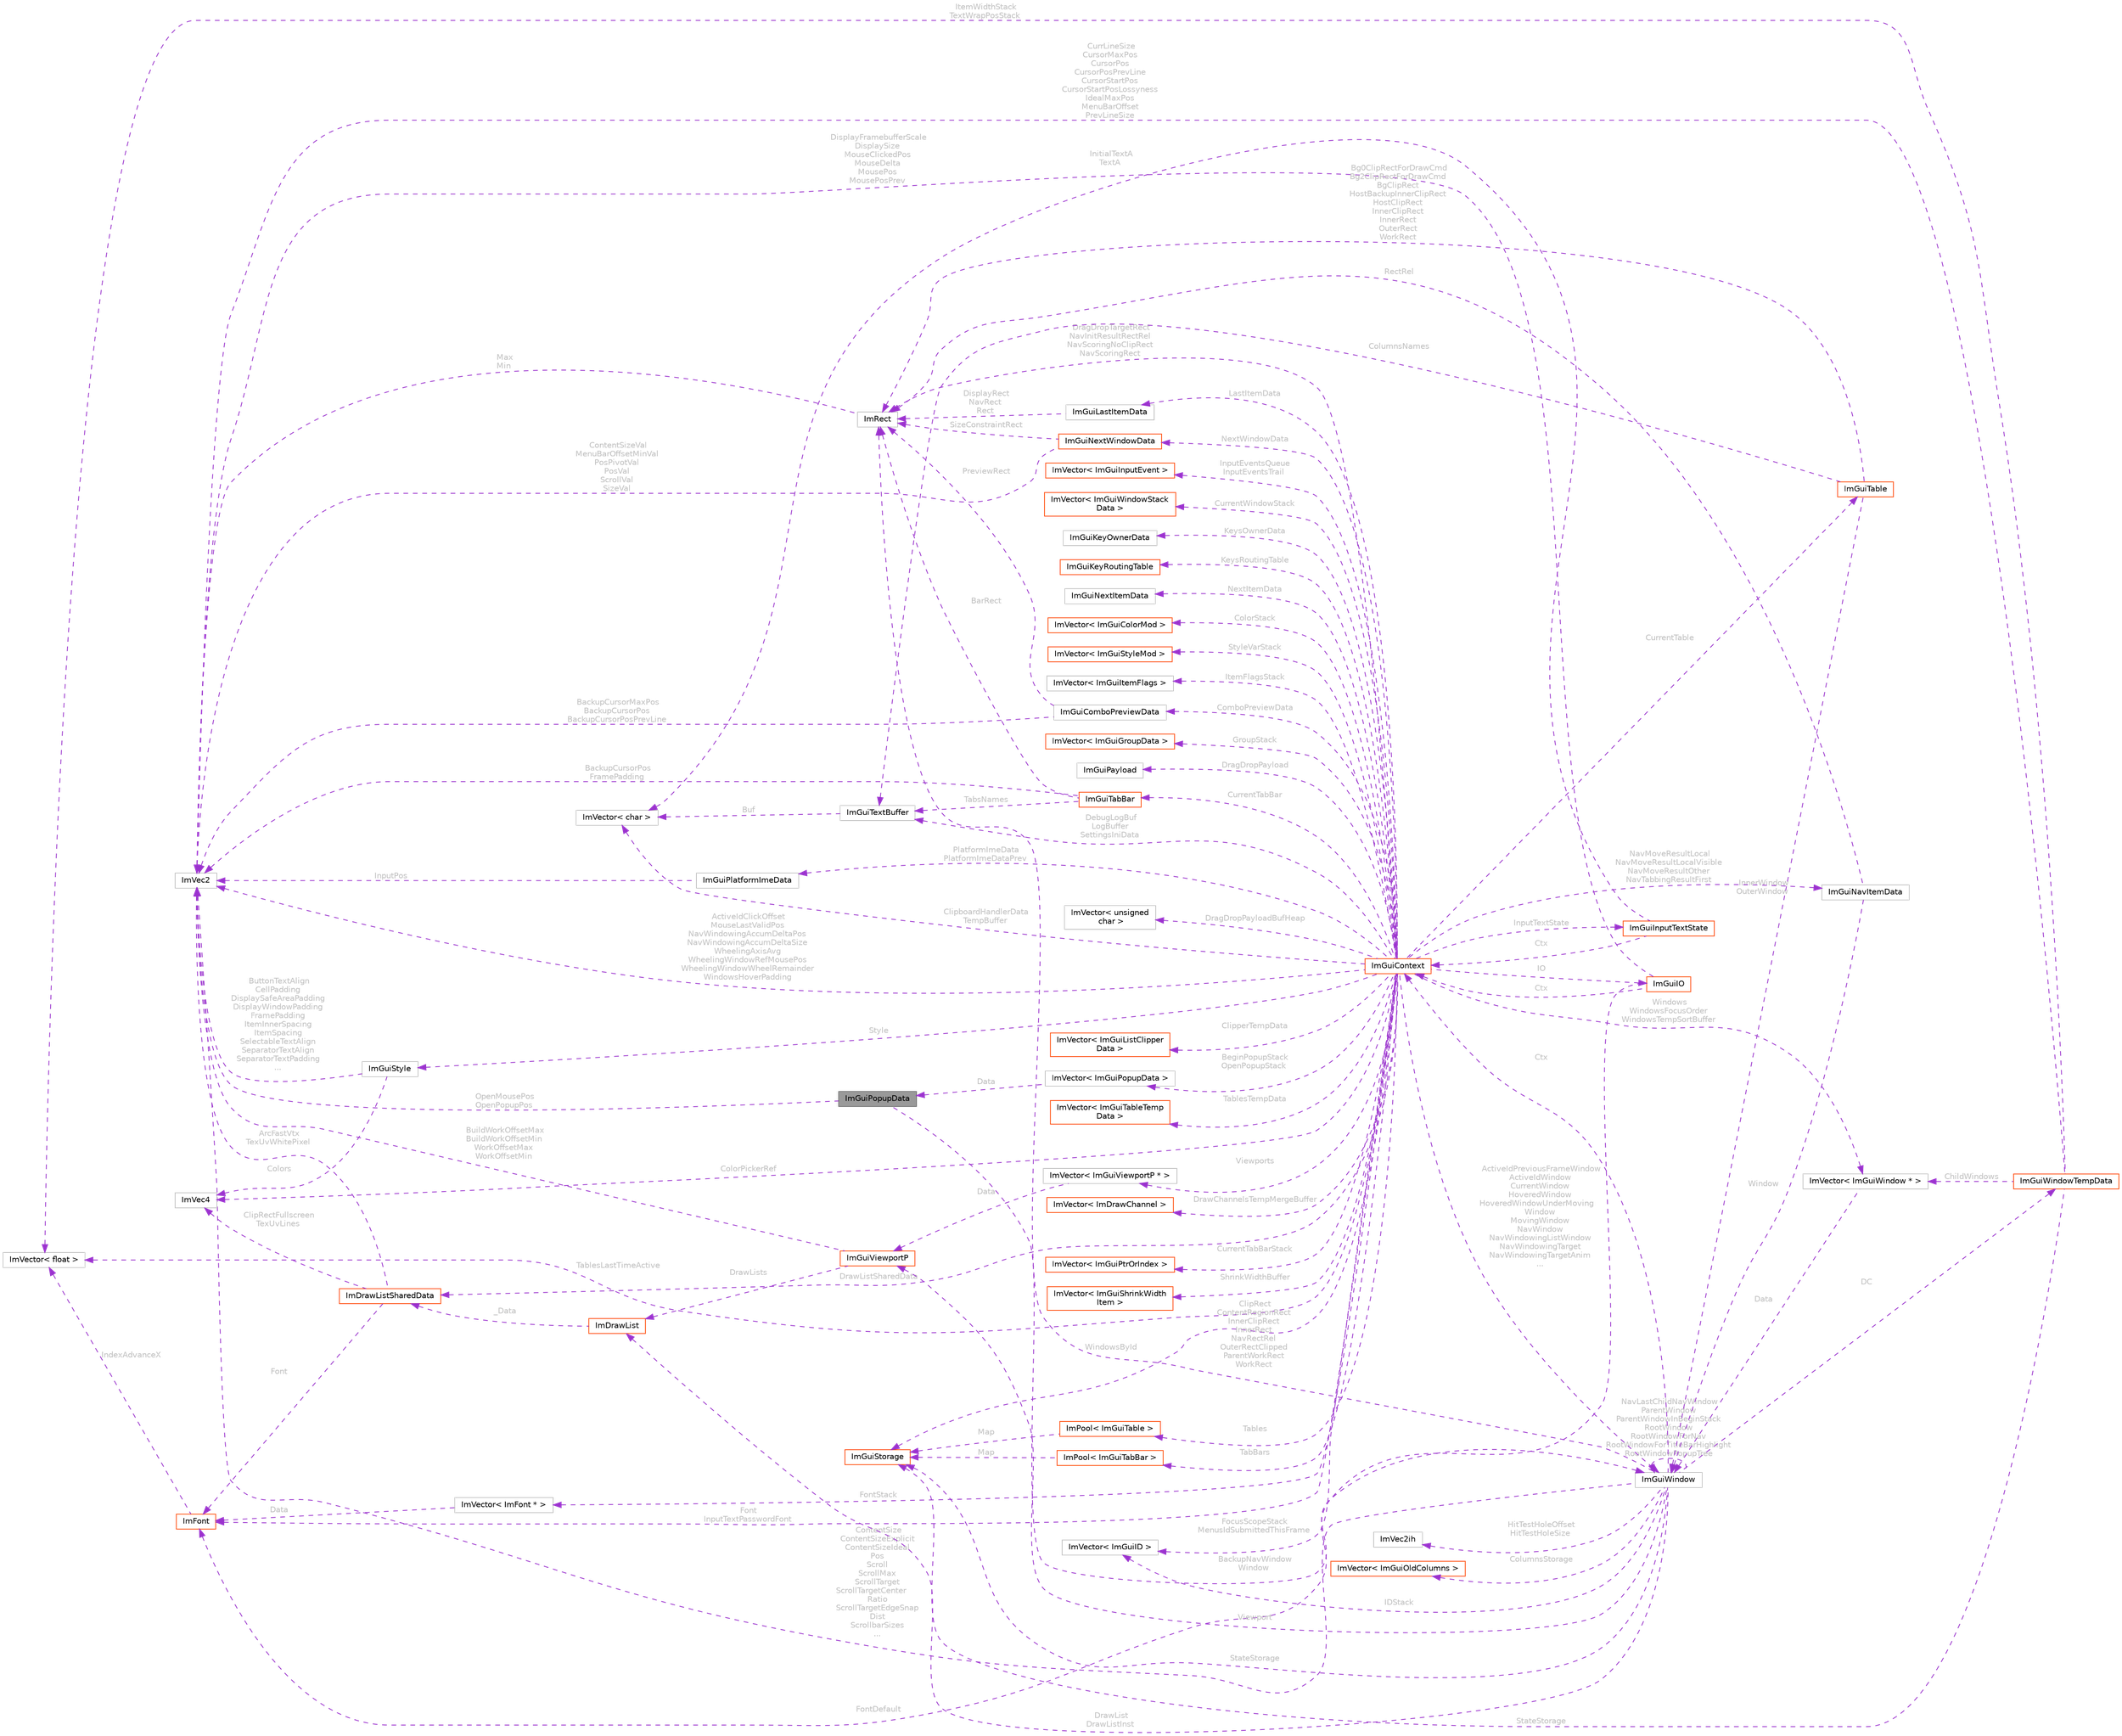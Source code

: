digraph "ImGuiPopupData"
{
 // LATEX_PDF_SIZE
  bgcolor="transparent";
  edge [fontname=Helvetica,fontsize=10,labelfontname=Helvetica,labelfontsize=10];
  node [fontname=Helvetica,fontsize=10,shape=box,height=0.2,width=0.4];
  rankdir="LR";
  Node1 [id="Node000001",label="ImGuiPopupData",height=0.2,width=0.4,color="gray40", fillcolor="grey60", style="filled", fontcolor="black",tooltip=" "];
  Node2 -> Node1 [id="edge1_Node000001_Node000002",dir="back",color="darkorchid3",style="dashed",tooltip=" ",label=" BackupNavWindow\nWindow",fontcolor="grey" ];
  Node2 [id="Node000002",label="ImGuiWindow",height=0.2,width=0.4,color="grey75", fillcolor="white", style="filled",URL="$struct_im_gui_window.html",tooltip=" "];
  Node3 -> Node2 [id="edge2_Node000002_Node000003",dir="back",color="darkorchid3",style="dashed",tooltip=" ",label=" Ctx",fontcolor="grey" ];
  Node3 [id="Node000003",label="ImGuiContext",height=0.2,width=0.4,color="orangered", fillcolor="white", style="filled",URL="$struct_im_gui_context.html",tooltip=" "];
  Node4 -> Node3 [id="edge3_Node000003_Node000004",dir="back",color="darkorchid3",style="dashed",tooltip=" ",label=" IO",fontcolor="grey" ];
  Node4 [id="Node000004",label="ImGuiIO",height=0.2,width=0.4,color="orangered", fillcolor="white", style="filled",URL="$struct_im_gui_i_o.html",tooltip=" "];
  Node5 -> Node4 [id="edge4_Node000004_Node000005",dir="back",color="darkorchid3",style="dashed",tooltip=" ",label=" DisplayFramebufferScale\nDisplaySize\nMouseClickedPos\nMouseDelta\nMousePos\nMousePosPrev",fontcolor="grey" ];
  Node5 [id="Node000005",label="ImVec2",height=0.2,width=0.4,color="grey75", fillcolor="white", style="filled",URL="$struct_im_vec2.html",tooltip=" "];
  Node8 -> Node4 [id="edge5_Node000004_Node000008",dir="back",color="darkorchid3",style="dashed",tooltip=" ",label=" FontDefault",fontcolor="grey" ];
  Node8 [id="Node000008",label="ImFont",height=0.2,width=0.4,color="orangered", fillcolor="white", style="filled",URL="$struct_im_font.html",tooltip=" "];
  Node9 -> Node8 [id="edge6_Node000008_Node000009",dir="back",color="darkorchid3",style="dashed",tooltip=" ",label=" IndexAdvanceX",fontcolor="grey" ];
  Node9 [id="Node000009",label="ImVector\< float \>",height=0.2,width=0.4,color="grey75", fillcolor="white", style="filled",URL="$struct_im_vector.html",tooltip=" "];
  Node3 -> Node4 [id="edge7_Node000004_Node000003",dir="back",color="darkorchid3",style="dashed",tooltip=" ",label=" Ctx",fontcolor="grey" ];
  Node20 -> Node3 [id="edge8_Node000003_Node000020",dir="back",color="darkorchid3",style="dashed",tooltip=" ",label=" InputEventsQueue\nInputEventsTrail",fontcolor="grey" ];
  Node20 [id="Node000020",label="ImVector\< ImGuiInputEvent \>",height=0.2,width=0.4,color="orangered", fillcolor="white", style="filled",URL="$struct_im_vector.html",tooltip=" "];
  Node28 -> Node3 [id="edge9_Node000003_Node000028",dir="back",color="darkorchid3",style="dashed",tooltip=" ",label=" Style",fontcolor="grey" ];
  Node28 [id="Node000028",label="ImGuiStyle",height=0.2,width=0.4,color="grey75", fillcolor="white", style="filled",URL="$struct_im_gui_style.html",tooltip=" "];
  Node5 -> Node28 [id="edge10_Node000028_Node000005",dir="back",color="darkorchid3",style="dashed",tooltip=" ",label=" ButtonTextAlign\nCellPadding\nDisplaySafeAreaPadding\nDisplayWindowPadding\nFramePadding\nItemInnerSpacing\nItemSpacing\nSelectableTextAlign\nSeparatorTextAlign\nSeparatorTextPadding\n...",fontcolor="grey" ];
  Node17 -> Node28 [id="edge11_Node000028_Node000017",dir="back",color="darkorchid3",style="dashed",tooltip=" ",label=" Colors",fontcolor="grey" ];
  Node17 [id="Node000017",label="ImVec4",height=0.2,width=0.4,color="grey75", fillcolor="white", style="filled",URL="$struct_im_vec4.html",tooltip=" "];
  Node8 -> Node3 [id="edge12_Node000003_Node000008",dir="back",color="darkorchid3",style="dashed",tooltip=" ",label=" Font\nInputTextPasswordFont",fontcolor="grey" ];
  Node29 -> Node3 [id="edge13_Node000003_Node000029",dir="back",color="darkorchid3",style="dashed",tooltip=" ",label=" DrawListSharedData",fontcolor="grey" ];
  Node29 [id="Node000029",label="ImDrawListSharedData",height=0.2,width=0.4,color="orangered", fillcolor="white", style="filled",URL="$struct_im_draw_list_shared_data.html",tooltip=" "];
  Node5 -> Node29 [id="edge14_Node000029_Node000005",dir="back",color="darkorchid3",style="dashed",tooltip=" ",label=" ArcFastVtx\nTexUvWhitePixel",fontcolor="grey" ];
  Node8 -> Node29 [id="edge15_Node000029_Node000008",dir="back",color="darkorchid3",style="dashed",tooltip=" ",label=" Font",fontcolor="grey" ];
  Node17 -> Node29 [id="edge16_Node000029_Node000017",dir="back",color="darkorchid3",style="dashed",tooltip=" ",label=" ClipRectFullscreen\nTexUvLines",fontcolor="grey" ];
  Node31 -> Node3 [id="edge17_Node000003_Node000031",dir="back",color="darkorchid3",style="dashed",tooltip=" ",label=" Windows\nWindowsFocusOrder\nWindowsTempSortBuffer",fontcolor="grey" ];
  Node31 [id="Node000031",label="ImVector\< ImGuiWindow * \>",height=0.2,width=0.4,color="grey75", fillcolor="white", style="filled",URL="$struct_im_vector.html",tooltip=" "];
  Node2 -> Node31 [id="edge18_Node000031_Node000002",dir="back",color="darkorchid3",style="dashed",tooltip=" ",label=" Data",fontcolor="grey" ];
  Node32 -> Node3 [id="edge19_Node000003_Node000032",dir="back",color="darkorchid3",style="dashed",tooltip=" ",label=" CurrentWindowStack",fontcolor="grey" ];
  Node32 [id="Node000032",label="ImVector\< ImGuiWindowStack\lData \>",height=0.2,width=0.4,color="orangered", fillcolor="white", style="filled",URL="$struct_im_vector.html",tooltip=" "];
  Node37 -> Node3 [id="edge20_Node000003_Node000037",dir="back",color="darkorchid3",style="dashed",tooltip=" ",label=" WindowsById",fontcolor="grey" ];
  Node37 [id="Node000037",label="ImGuiStorage",height=0.2,width=0.4,color="orangered", fillcolor="white", style="filled",URL="$struct_im_gui_storage.html",tooltip=" "];
  Node5 -> Node3 [id="edge21_Node000003_Node000005",dir="back",color="darkorchid3",style="dashed",tooltip=" ",label=" ActiveIdClickOffset\nMouseLastValidPos\nNavWindowingAccumDeltaPos\nNavWindowingAccumDeltaSize\nWheelingAxisAvg\nWheelingWindowRefMousePos\nWheelingWindowWheelRemainder\nWindowsHoverPadding",fontcolor="grey" ];
  Node2 -> Node3 [id="edge22_Node000003_Node000002",dir="back",color="darkorchid3",style="dashed",tooltip=" ",label=" ActiveIdPreviousFrameWindow\nActiveIdWindow\nCurrentWindow\nHoveredWindow\nHoveredWindowUnderMoving\lWindow\nMovingWindow\nNavWindow\nNavWindowingListWindow\nNavWindowingTarget\nNavWindowingTargetAnim\n...",fontcolor="grey" ];
  Node40 -> Node3 [id="edge23_Node000003_Node000040",dir="back",color="darkorchid3",style="dashed",tooltip=" ",label=" KeysOwnerData",fontcolor="grey" ];
  Node40 [id="Node000040",label="ImGuiKeyOwnerData",height=0.2,width=0.4,color="grey75", fillcolor="white", style="filled",URL="$struct_im_gui_key_owner_data.html",tooltip=" "];
  Node41 -> Node3 [id="edge24_Node000003_Node000041",dir="back",color="darkorchid3",style="dashed",tooltip=" ",label=" KeysRoutingTable",fontcolor="grey" ];
  Node41 [id="Node000041",label="ImGuiKeyRoutingTable",height=0.2,width=0.4,color="orangered", fillcolor="white", style="filled",URL="$struct_im_gui_key_routing_table.html",tooltip=" "];
  Node44 -> Node3 [id="edge25_Node000003_Node000044",dir="back",color="darkorchid3",style="dashed",tooltip=" ",label=" NextItemData",fontcolor="grey" ];
  Node44 [id="Node000044",label="ImGuiNextItemData",height=0.2,width=0.4,color="grey75", fillcolor="white", style="filled",URL="$struct_im_gui_next_item_data.html",tooltip=" "];
  Node34 -> Node3 [id="edge26_Node000003_Node000034",dir="back",color="darkorchid3",style="dashed",tooltip=" ",label=" LastItemData",fontcolor="grey" ];
  Node34 [id="Node000034",label="ImGuiLastItemData",height=0.2,width=0.4,color="grey75", fillcolor="white", style="filled",URL="$struct_im_gui_last_item_data.html",tooltip=" "];
  Node35 -> Node34 [id="edge27_Node000034_Node000035",dir="back",color="darkorchid3",style="dashed",tooltip=" ",label=" DisplayRect\nNavRect\nRect",fontcolor="grey" ];
  Node35 [id="Node000035",label="ImRect",height=0.2,width=0.4,color="grey75", fillcolor="white", style="filled",URL="$struct_im_rect.html",tooltip=" "];
  Node5 -> Node35 [id="edge28_Node000035_Node000005",dir="back",color="darkorchid3",style="dashed",tooltip=" ",label=" Max\nMin",fontcolor="grey" ];
  Node45 -> Node3 [id="edge29_Node000003_Node000045",dir="back",color="darkorchid3",style="dashed",tooltip=" ",label=" NextWindowData",fontcolor="grey" ];
  Node45 [id="Node000045",label="ImGuiNextWindowData",height=0.2,width=0.4,color="orangered", fillcolor="white", style="filled",URL="$struct_im_gui_next_window_data.html",tooltip=" "];
  Node5 -> Node45 [id="edge30_Node000045_Node000005",dir="back",color="darkorchid3",style="dashed",tooltip=" ",label=" ContentSizeVal\nMenuBarOffsetMinVal\nPosPivotVal\nPosVal\nScrollVal\nSizeVal",fontcolor="grey" ];
  Node35 -> Node45 [id="edge31_Node000045_Node000035",dir="back",color="darkorchid3",style="dashed",tooltip=" ",label=" SizeConstraintRect",fontcolor="grey" ];
  Node47 -> Node3 [id="edge32_Node000003_Node000047",dir="back",color="darkorchid3",style="dashed",tooltip=" ",label=" ColorStack",fontcolor="grey" ];
  Node47 [id="Node000047",label="ImVector\< ImGuiColorMod \>",height=0.2,width=0.4,color="orangered", fillcolor="white", style="filled",URL="$struct_im_vector.html",tooltip=" "];
  Node49 -> Node3 [id="edge33_Node000003_Node000049",dir="back",color="darkorchid3",style="dashed",tooltip=" ",label=" StyleVarStack",fontcolor="grey" ];
  Node49 [id="Node000049",label="ImVector\< ImGuiStyleMod \>",height=0.2,width=0.4,color="orangered", fillcolor="white", style="filled",URL="$struct_im_vector.html",tooltip=" "];
  Node7 -> Node3 [id="edge34_Node000003_Node000007",dir="back",color="darkorchid3",style="dashed",tooltip=" ",label=" FontStack",fontcolor="grey" ];
  Node7 [id="Node000007",label="ImVector\< ImFont * \>",height=0.2,width=0.4,color="grey75", fillcolor="white", style="filled",URL="$struct_im_vector.html",tooltip=" "];
  Node8 -> Node7 [id="edge35_Node000007_Node000008",dir="back",color="darkorchid3",style="dashed",tooltip=" ",label=" Data",fontcolor="grey" ];
  Node51 -> Node3 [id="edge36_Node000003_Node000051",dir="back",color="darkorchid3",style="dashed",tooltip=" ",label=" FocusScopeStack\nMenusIdSubmittedThisFrame",fontcolor="grey" ];
  Node51 [id="Node000051",label="ImVector\< ImGuiID \>",height=0.2,width=0.4,color="grey75", fillcolor="white", style="filled",URL="$struct_im_vector.html",tooltip=" "];
  Node52 -> Node3 [id="edge37_Node000003_Node000052",dir="back",color="darkorchid3",style="dashed",tooltip=" ",label=" ItemFlagsStack",fontcolor="grey" ];
  Node52 [id="Node000052",label="ImVector\< ImGuiItemFlags \>",height=0.2,width=0.4,color="grey75", fillcolor="white", style="filled",URL="$struct_im_vector.html",tooltip=" "];
  Node53 -> Node3 [id="edge38_Node000003_Node000053",dir="back",color="darkorchid3",style="dashed",tooltip=" ",label=" GroupStack",fontcolor="grey" ];
  Node53 [id="Node000053",label="ImVector\< ImGuiGroupData \>",height=0.2,width=0.4,color="orangered", fillcolor="white", style="filled",URL="$struct_im_vector.html",tooltip=" "];
  Node56 -> Node3 [id="edge39_Node000003_Node000056",dir="back",color="darkorchid3",style="dashed",tooltip=" ",label=" BeginPopupStack\nOpenPopupStack",fontcolor="grey" ];
  Node56 [id="Node000056",label="ImVector\< ImGuiPopupData \>",height=0.2,width=0.4,color="grey75", fillcolor="white", style="filled",URL="$struct_im_vector.html",tooltip=" "];
  Node1 -> Node56 [id="edge40_Node000056_Node000001",dir="back",color="darkorchid3",style="dashed",tooltip=" ",label=" Data",fontcolor="grey" ];
  Node57 -> Node3 [id="edge41_Node000003_Node000057",dir="back",color="darkorchid3",style="dashed",tooltip=" ",label=" Viewports",fontcolor="grey" ];
  Node57 [id="Node000057",label="ImVector\< ImGuiViewportP * \>",height=0.2,width=0.4,color="grey75", fillcolor="white", style="filled",URL="$struct_im_vector.html",tooltip=" "];
  Node58 -> Node57 [id="edge42_Node000057_Node000058",dir="back",color="darkorchid3",style="dashed",tooltip=" ",label=" Data",fontcolor="grey" ];
  Node58 [id="Node000058",label="ImGuiViewportP",height=0.2,width=0.4,color="orangered", fillcolor="white", style="filled",URL="$struct_im_gui_viewport_p.html",tooltip=" "];
  Node60 -> Node58 [id="edge43_Node000058_Node000060",dir="back",color="darkorchid3",style="dashed",tooltip=" ",label=" DrawLists",fontcolor="grey" ];
  Node60 [id="Node000060",label="ImDrawList",height=0.2,width=0.4,color="orangered", fillcolor="white", style="filled",URL="$struct_im_draw_list.html",tooltip=" "];
  Node29 -> Node60 [id="edge44_Node000060_Node000029",dir="back",color="darkorchid3",style="dashed",tooltip=" ",label=" _Data",fontcolor="grey" ];
  Node5 -> Node58 [id="edge45_Node000058_Node000005",dir="back",color="darkorchid3",style="dashed",tooltip=" ",label=" BuildWorkOffsetMax\nBuildWorkOffsetMin\nWorkOffsetMax\nWorkOffsetMin",fontcolor="grey" ];
  Node35 -> Node3 [id="edge46_Node000003_Node000035",dir="back",color="darkorchid3",style="dashed",tooltip=" ",label=" DragDropTargetRect\nNavInitResultRectRel\nNavScoringNoClipRect\nNavScoringRect",fontcolor="grey" ];
  Node75 -> Node3 [id="edge47_Node000003_Node000075",dir="back",color="darkorchid3",style="dashed",tooltip=" ",label=" NavMoveResultLocal\nNavMoveResultLocalVisible\nNavMoveResultOther\nNavTabbingResultFirst",fontcolor="grey" ];
  Node75 [id="Node000075",label="ImGuiNavItemData",height=0.2,width=0.4,color="grey75", fillcolor="white", style="filled",URL="$struct_im_gui_nav_item_data.html",tooltip=" "];
  Node2 -> Node75 [id="edge48_Node000075_Node000002",dir="back",color="darkorchid3",style="dashed",tooltip=" ",label=" Window",fontcolor="grey" ];
  Node35 -> Node75 [id="edge49_Node000075_Node000035",dir="back",color="darkorchid3",style="dashed",tooltip=" ",label=" RectRel",fontcolor="grey" ];
  Node76 -> Node3 [id="edge50_Node000003_Node000076",dir="back",color="darkorchid3",style="dashed",tooltip=" ",label=" DragDropPayload",fontcolor="grey" ];
  Node76 [id="Node000076",label="ImGuiPayload",height=0.2,width=0.4,color="grey75", fillcolor="white", style="filled",URL="$struct_im_gui_payload.html",tooltip=" "];
  Node77 -> Node3 [id="edge51_Node000003_Node000077",dir="back",color="darkorchid3",style="dashed",tooltip=" ",label=" DragDropPayloadBufHeap",fontcolor="grey" ];
  Node77 [id="Node000077",label="ImVector\< unsigned\l char \>",height=0.2,width=0.4,color="grey75", fillcolor="white", style="filled",URL="$struct_im_vector.html",tooltip=" "];
  Node78 -> Node3 [id="edge52_Node000003_Node000078",dir="back",color="darkorchid3",style="dashed",tooltip=" ",label=" ClipperTempData",fontcolor="grey" ];
  Node78 [id="Node000078",label="ImVector\< ImGuiListClipper\lData \>",height=0.2,width=0.4,color="orangered", fillcolor="white", style="filled",URL="$struct_im_vector.html",tooltip=" "];
  Node83 -> Node3 [id="edge53_Node000003_Node000083",dir="back",color="darkorchid3",style="dashed",tooltip=" ",label=" CurrentTable",fontcolor="grey" ];
  Node83 [id="Node000083",label="ImGuiTable",height=0.2,width=0.4,color="orangered", fillcolor="white", style="filled",URL="$struct_im_gui_table.html",tooltip=" "];
  Node35 -> Node83 [id="edge54_Node000083_Node000035",dir="back",color="darkorchid3",style="dashed",tooltip=" ",label=" Bg0ClipRectForDrawCmd\nBg2ClipRectForDrawCmd\nBgClipRect\nHostBackupInnerClipRect\nHostClipRect\nInnerClipRect\nInnerRect\nOuterRect\nWorkRect",fontcolor="grey" ];
  Node2 -> Node83 [id="edge55_Node000083_Node000002",dir="back",color="darkorchid3",style="dashed",tooltip=" ",label=" InnerWindow\nOuterWindow",fontcolor="grey" ];
  Node90 -> Node83 [id="edge56_Node000083_Node000090",dir="back",color="darkorchid3",style="dashed",tooltip=" ",label=" ColumnsNames",fontcolor="grey" ];
  Node90 [id="Node000090",label="ImGuiTextBuffer",height=0.2,width=0.4,color="grey75", fillcolor="white", style="filled",URL="$struct_im_gui_text_buffer.html",tooltip=" "];
  Node91 -> Node90 [id="edge57_Node000090_Node000091",dir="back",color="darkorchid3",style="dashed",tooltip=" ",label=" Buf",fontcolor="grey" ];
  Node91 [id="Node000091",label="ImVector\< char \>",height=0.2,width=0.4,color="grey75", fillcolor="white", style="filled",URL="$struct_im_vector.html",tooltip=" "];
  Node97 -> Node3 [id="edge58_Node000003_Node000097",dir="back",color="darkorchid3",style="dashed",tooltip=" ",label=" TablesTempData",fontcolor="grey" ];
  Node97 [id="Node000097",label="ImVector\< ImGuiTableTemp\lData \>",height=0.2,width=0.4,color="orangered", fillcolor="white", style="filled",URL="$struct_im_vector.html",tooltip=" "];
  Node98 -> Node3 [id="edge59_Node000003_Node000098",dir="back",color="darkorchid3",style="dashed",tooltip=" ",label=" Tables",fontcolor="grey" ];
  Node98 [id="Node000098",label="ImPool\< ImGuiTable \>",height=0.2,width=0.4,color="orangered", fillcolor="white", style="filled",URL="$struct_im_pool.html",tooltip=" "];
  Node37 -> Node98 [id="edge60_Node000098_Node000037",dir="back",color="darkorchid3",style="dashed",tooltip=" ",label=" Map",fontcolor="grey" ];
  Node9 -> Node3 [id="edge61_Node000003_Node000009",dir="back",color="darkorchid3",style="dashed",tooltip=" ",label=" TablesLastTimeActive",fontcolor="grey" ];
  Node70 -> Node3 [id="edge62_Node000003_Node000070",dir="back",color="darkorchid3",style="dashed",tooltip=" ",label=" DrawChannelsTempMergeBuffer",fontcolor="grey" ];
  Node70 [id="Node000070",label="ImVector\< ImDrawChannel \>",height=0.2,width=0.4,color="orangered", fillcolor="white", style="filled",URL="$struct_im_vector.html",tooltip=" "];
  Node100 -> Node3 [id="edge63_Node000003_Node000100",dir="back",color="darkorchid3",style="dashed",tooltip=" ",label=" CurrentTabBar",fontcolor="grey" ];
  Node100 [id="Node000100",label="ImGuiTabBar",height=0.2,width=0.4,color="orangered", fillcolor="white", style="filled",URL="$struct_im_gui_tab_bar.html",tooltip=" "];
  Node35 -> Node100 [id="edge64_Node000100_Node000035",dir="back",color="darkorchid3",style="dashed",tooltip=" ",label=" BarRect",fontcolor="grey" ];
  Node5 -> Node100 [id="edge65_Node000100_Node000005",dir="back",color="darkorchid3",style="dashed",tooltip=" ",label=" BackupCursorPos\nFramePadding",fontcolor="grey" ];
  Node90 -> Node100 [id="edge66_Node000100_Node000090",dir="back",color="darkorchid3",style="dashed",tooltip=" ",label=" TabsNames",fontcolor="grey" ];
  Node103 -> Node3 [id="edge67_Node000003_Node000103",dir="back",color="darkorchid3",style="dashed",tooltip=" ",label=" TabBars",fontcolor="grey" ];
  Node103 [id="Node000103",label="ImPool\< ImGuiTabBar \>",height=0.2,width=0.4,color="orangered", fillcolor="white", style="filled",URL="$struct_im_pool.html",tooltip=" "];
  Node37 -> Node103 [id="edge68_Node000103_Node000037",dir="back",color="darkorchid3",style="dashed",tooltip=" ",label=" Map",fontcolor="grey" ];
  Node105 -> Node3 [id="edge69_Node000003_Node000105",dir="back",color="darkorchid3",style="dashed",tooltip=" ",label=" CurrentTabBarStack",fontcolor="grey" ];
  Node105 [id="Node000105",label="ImVector\< ImGuiPtrOrIndex \>",height=0.2,width=0.4,color="orangered", fillcolor="white", style="filled",URL="$struct_im_vector.html",tooltip=" "];
  Node107 -> Node3 [id="edge70_Node000003_Node000107",dir="back",color="darkorchid3",style="dashed",tooltip=" ",label=" ShrinkWidthBuffer",fontcolor="grey" ];
  Node107 [id="Node000107",label="ImVector\< ImGuiShrinkWidth\lItem \>",height=0.2,width=0.4,color="orangered", fillcolor="white", style="filled",URL="$struct_im_vector.html",tooltip=" "];
  Node109 -> Node3 [id="edge71_Node000003_Node000109",dir="back",color="darkorchid3",style="dashed",tooltip=" ",label=" InputTextState",fontcolor="grey" ];
  Node109 [id="Node000109",label="ImGuiInputTextState",height=0.2,width=0.4,color="orangered", fillcolor="white", style="filled",URL="$struct_im_gui_input_text_state.html",tooltip=" "];
  Node3 -> Node109 [id="edge72_Node000109_Node000003",dir="back",color="darkorchid3",style="dashed",tooltip=" ",label=" Ctx",fontcolor="grey" ];
  Node91 -> Node109 [id="edge73_Node000109_Node000091",dir="back",color="darkorchid3",style="dashed",tooltip=" ",label=" InitialTextA\nTextA",fontcolor="grey" ];
  Node17 -> Node3 [id="edge74_Node000003_Node000017",dir="back",color="darkorchid3",style="dashed",tooltip=" ",label=" ColorPickerRef",fontcolor="grey" ];
  Node110 -> Node3 [id="edge75_Node000003_Node000110",dir="back",color="darkorchid3",style="dashed",tooltip=" ",label=" ComboPreviewData",fontcolor="grey" ];
  Node110 [id="Node000110",label="ImGuiComboPreviewData",height=0.2,width=0.4,color="grey75", fillcolor="white", style="filled",URL="$struct_im_gui_combo_preview_data.html",tooltip=" "];
  Node35 -> Node110 [id="edge76_Node000110_Node000035",dir="back",color="darkorchid3",style="dashed",tooltip=" ",label=" PreviewRect",fontcolor="grey" ];
  Node5 -> Node110 [id="edge77_Node000110_Node000005",dir="back",color="darkorchid3",style="dashed",tooltip=" ",label=" BackupCursorMaxPos\nBackupCursorPos\nBackupCursorPosPrevLine",fontcolor="grey" ];
  Node91 -> Node3 [id="edge78_Node000003_Node000091",dir="back",color="darkorchid3",style="dashed",tooltip=" ",label=" ClipboardHandlerData\nTempBuffer",fontcolor="grey" ];
  Node111 -> Node3 [id="edge79_Node000003_Node000111",dir="back",color="darkorchid3",style="dashed",tooltip=" ",label=" PlatformImeData\nPlatformImeDataPrev",fontcolor="grey" ];
  Node111 [id="Node000111",label="ImGuiPlatformImeData",height=0.2,width=0.4,color="grey75", fillcolor="white", style="filled",URL="$struct_im_gui_platform_ime_data.html",tooltip=" "];
  Node5 -> Node111 [id="edge80_Node000111_Node000005",dir="back",color="darkorchid3",style="dashed",tooltip=" ",label=" InputPos",fontcolor="grey" ];
  Node90 -> Node3 [id="edge81_Node000003_Node000090",dir="back",color="darkorchid3",style="dashed",tooltip=" ",label=" DebugLogBuf\nLogBuffer\nSettingsIniData",fontcolor="grey" ];
  Node58 -> Node2 [id="edge82_Node000002_Node000058",dir="back",color="darkorchid3",style="dashed",tooltip=" ",label=" Viewport",fontcolor="grey" ];
  Node5 -> Node2 [id="edge83_Node000002_Node000005",dir="back",color="darkorchid3",style="dashed",tooltip=" ",label=" ContentSize\nContentSizeExplicit\nContentSizeIdeal\nPos\nScroll\nScrollMax\nScrollTarget\nScrollTargetCenter\lRatio\nScrollTargetEdgeSnap\lDist\nScrollbarSizes\n...",fontcolor="grey" ];
  Node51 -> Node2 [id="edge84_Node000002_Node000051",dir="back",color="darkorchid3",style="dashed",tooltip=" ",label=" IDStack",fontcolor="grey" ];
  Node124 -> Node2 [id="edge85_Node000002_Node000124",dir="back",color="darkorchid3",style="dashed",tooltip=" ",label=" DC",fontcolor="grey" ];
  Node124 [id="Node000124",label="ImGuiWindowTempData",height=0.2,width=0.4,color="orangered", fillcolor="white", style="filled",URL="$struct_im_gui_window_temp_data.html",tooltip=" "];
  Node5 -> Node124 [id="edge86_Node000124_Node000005",dir="back",color="darkorchid3",style="dashed",tooltip=" ",label=" CurrLineSize\nCursorMaxPos\nCursorPos\nCursorPosPrevLine\nCursorStartPos\nCursorStartPosLossyness\nIdealMaxPos\nMenuBarOffset\nPrevLineSize",fontcolor="grey" ];
  Node31 -> Node124 [id="edge87_Node000124_Node000031",dir="back",color="darkorchid3",style="dashed",tooltip=" ",label=" ChildWindows",fontcolor="grey" ];
  Node37 -> Node124 [id="edge88_Node000124_Node000037",dir="back",color="darkorchid3",style="dashed",tooltip=" ",label=" StateStorage",fontcolor="grey" ];
  Node9 -> Node124 [id="edge89_Node000124_Node000009",dir="back",color="darkorchid3",style="dashed",tooltip=" ",label=" ItemWidthStack\nTextWrapPosStack",fontcolor="grey" ];
  Node35 -> Node2 [id="edge90_Node000002_Node000035",dir="back",color="darkorchid3",style="dashed",tooltip=" ",label=" ClipRect\nContentRegionRect\nInnerClipRect\nInnerRect\nNavRectRel\nOuterRectClipped\nParentWorkRect\nWorkRect",fontcolor="grey" ];
  Node129 -> Node2 [id="edge91_Node000002_Node000129",dir="back",color="darkorchid3",style="dashed",tooltip=" ",label=" HitTestHoleOffset\nHitTestHoleSize",fontcolor="grey" ];
  Node129 [id="Node000129",label="ImVec2ih",height=0.2,width=0.4,color="grey75", fillcolor="white", style="filled",URL="$struct_im_vec2ih.html",tooltip=" "];
  Node37 -> Node2 [id="edge92_Node000002_Node000037",dir="back",color="darkorchid3",style="dashed",tooltip=" ",label=" StateStorage",fontcolor="grey" ];
  Node130 -> Node2 [id="edge93_Node000002_Node000130",dir="back",color="darkorchid3",style="dashed",tooltip=" ",label=" ColumnsStorage",fontcolor="grey" ];
  Node130 [id="Node000130",label="ImVector\< ImGuiOldColumns \>",height=0.2,width=0.4,color="orangered", fillcolor="white", style="filled",URL="$struct_im_vector.html",tooltip=" "];
  Node60 -> Node2 [id="edge94_Node000002_Node000060",dir="back",color="darkorchid3",style="dashed",tooltip=" ",label=" DrawList\nDrawListInst",fontcolor="grey" ];
  Node2 -> Node2 [id="edge95_Node000002_Node000002",dir="back",color="darkorchid3",style="dashed",tooltip=" ",label=" NavLastChildNavWindow\nParentWindow\nParentWindowInBeginStack\nRootWindow\nRootWindowForNav\nRootWindowForTitleBarHighlight\nRootWindowPopupTree",fontcolor="grey" ];
  Node5 -> Node1 [id="edge96_Node000001_Node000005",dir="back",color="darkorchid3",style="dashed",tooltip=" ",label=" OpenMousePos\nOpenPopupPos",fontcolor="grey" ];
}
